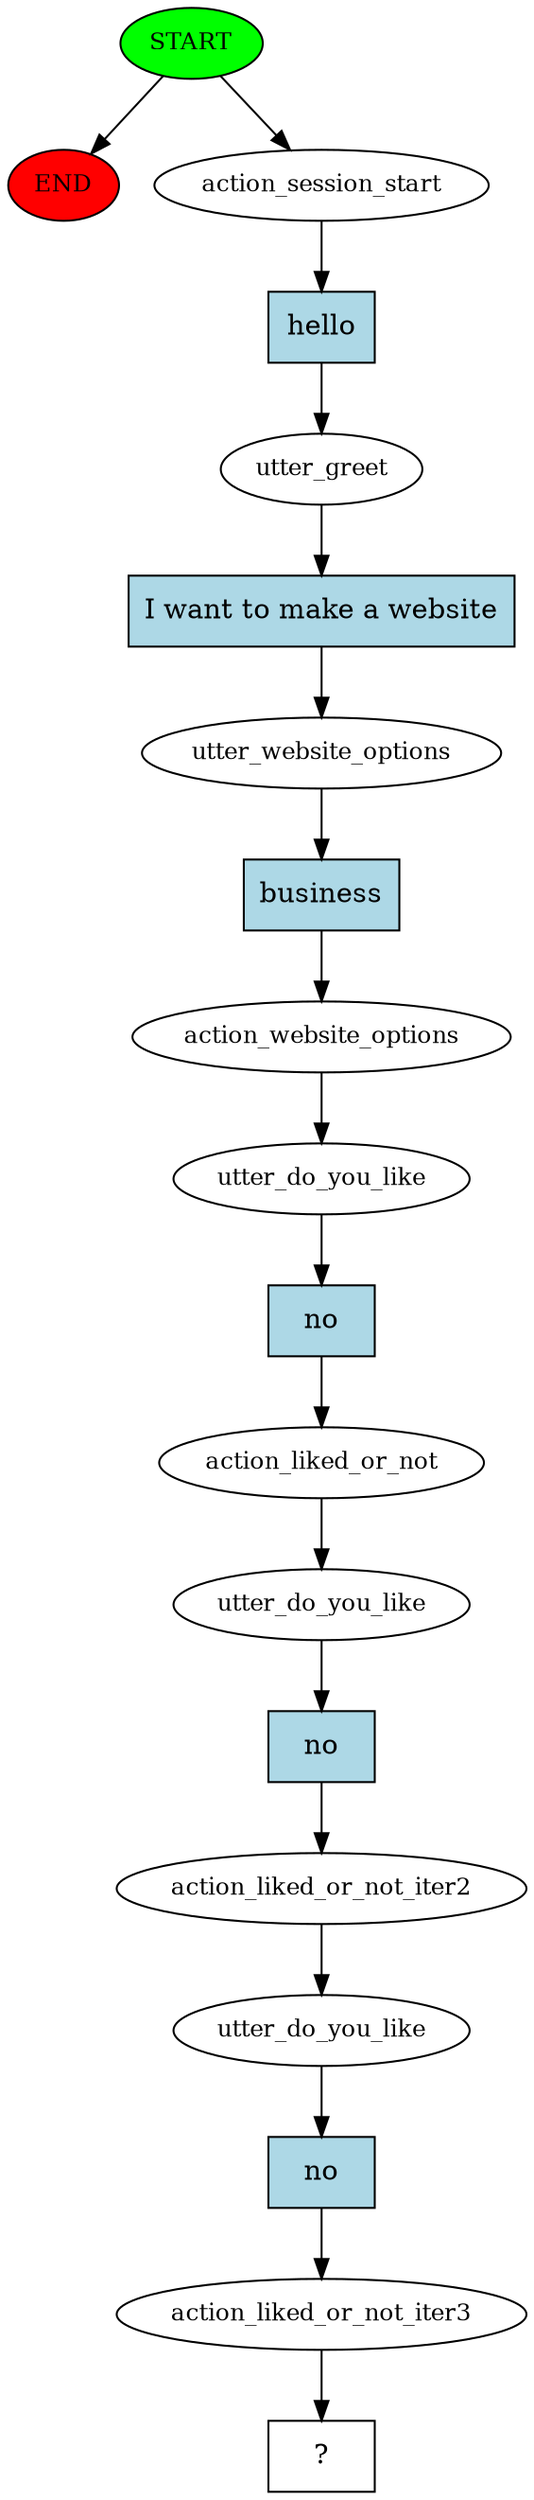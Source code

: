 digraph  {
0 [class="start active", fillcolor=green, fontsize=12, label=START, style=filled];
"-1" [class=end, fillcolor=red, fontsize=12, label=END, style=filled];
1 [class=active, fontsize=12, label=action_session_start];
2 [class=active, fontsize=12, label=utter_greet];
3 [class=active, fontsize=12, label=utter_website_options];
4 [class=active, fontsize=12, label=action_website_options];
5 [class=active, fontsize=12, label=utter_do_you_like];
6 [class=active, fontsize=12, label=action_liked_or_not];
7 [class=active, fontsize=12, label=utter_do_you_like];
8 [class=active, fontsize=12, label=action_liked_or_not_iter2];
9 [class=active, fontsize=12, label=utter_do_you_like];
10 [class=active, fontsize=12, label=action_liked_or_not_iter3];
11 [class="intent dashed active", label="  ?  ", shape=rect];
12 [class="intent active", fillcolor=lightblue, label=hello, shape=rect, style=filled];
13 [class="intent active", fillcolor=lightblue, label="I want to make a website", shape=rect, style=filled];
14 [class="intent active", fillcolor=lightblue, label=business, shape=rect, style=filled];
15 [class="intent active", fillcolor=lightblue, label=no, shape=rect, style=filled];
16 [class="intent active", fillcolor=lightblue, label=no, shape=rect, style=filled];
17 [class="intent active", fillcolor=lightblue, label=no, shape=rect, style=filled];
0 -> "-1"  [class="", key=NONE, label=""];
0 -> 1  [class=active, key=NONE, label=""];
1 -> 12  [class=active, key=0];
2 -> 13  [class=active, key=0];
3 -> 14  [class=active, key=0];
4 -> 5  [class=active, key=NONE, label=""];
5 -> 15  [class=active, key=0];
6 -> 7  [class=active, key=NONE, label=""];
7 -> 16  [class=active, key=0];
8 -> 9  [class=active, key=NONE, label=""];
9 -> 17  [class=active, key=0];
10 -> 11  [class=active, key=NONE, label=""];
12 -> 2  [class=active, key=0];
13 -> 3  [class=active, key=0];
14 -> 4  [class=active, key=0];
15 -> 6  [class=active, key=0];
16 -> 8  [class=active, key=0];
17 -> 10  [class=active, key=0];
}
